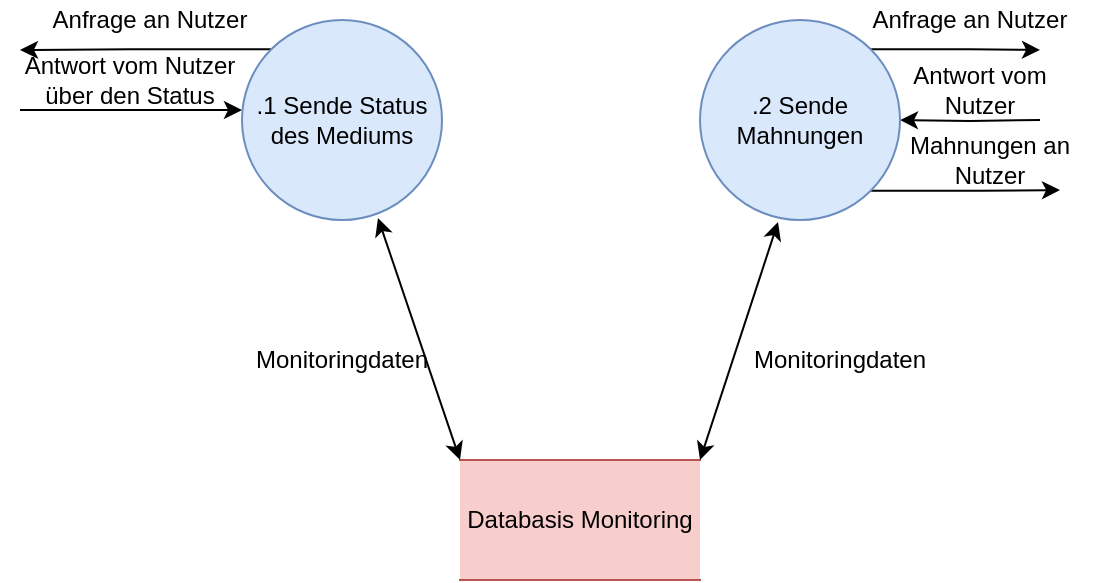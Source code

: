 <mxfile version="12.3.5" type="device" pages="1"><diagram id="_T-B0_ALAFtor9EbS4BB" name="Page-1"><mxGraphModel dx="1357" dy="704" grid="1" gridSize="10" guides="1" tooltips="1" connect="1" arrows="1" fold="1" page="1" pageScale="1" pageWidth="827" pageHeight="1169" math="0" shadow="0"><root><mxCell id="0"/><mxCell id="1" parent="0"/><mxCell id="kdUVtCfL9er1PK0-Dm0c-1" style="edgeStyle=orthogonalEdgeStyle;rounded=0;orthogonalLoop=1;jettySize=auto;html=1;exitX=0;exitY=0;exitDx=0;exitDy=0;fontSize=12;" parent="1" source="y0TxbHuufMpwKnhyG4MW-1" edge="1"><mxGeometry relative="1" as="geometry"><mxPoint x="130" y="85" as="targetPoint"/></mxGeometry></mxCell><mxCell id="kdUVtCfL9er1PK0-Dm0c-2" style="edgeStyle=orthogonalEdgeStyle;rounded=0;orthogonalLoop=1;jettySize=auto;html=1;exitX=0;exitY=0.5;exitDx=0;exitDy=0;fontSize=12;entryX=0;entryY=0.5;entryDx=0;entryDy=0;" parent="1" edge="1"><mxGeometry relative="1" as="geometry"><mxPoint x="130" y="115" as="sourcePoint"/><mxPoint x="241" y="115" as="targetPoint"/></mxGeometry></mxCell><mxCell id="y0TxbHuufMpwKnhyG4MW-1" value=".1 Sende Status des Mediums" style="ellipse;whiteSpace=wrap;html=1;aspect=fixed;fontSize=12;fillColor=#dae8fc;strokeColor=#6c8ebf;" parent="1" vertex="1"><mxGeometry x="241" y="70" width="100" height="100" as="geometry"/></mxCell><mxCell id="kdUVtCfL9er1PK0-Dm0c-11" style="edgeStyle=orthogonalEdgeStyle;rounded=0;orthogonalLoop=1;jettySize=auto;html=1;exitX=1;exitY=0;exitDx=0;exitDy=0;fontSize=12;" parent="1" source="y0TxbHuufMpwKnhyG4MW-2" edge="1"><mxGeometry relative="1" as="geometry"><mxPoint x="640" y="85" as="targetPoint"/></mxGeometry></mxCell><mxCell id="kdUVtCfL9er1PK0-Dm0c-12" style="edgeStyle=orthogonalEdgeStyle;rounded=0;orthogonalLoop=1;jettySize=auto;html=1;exitX=1;exitY=0.5;exitDx=0;exitDy=0;fontSize=12;entryX=1;entryY=0.5;entryDx=0;entryDy=0;" parent="1" target="y0TxbHuufMpwKnhyG4MW-2" edge="1"><mxGeometry relative="1" as="geometry"><mxPoint x="640" y="120" as="sourcePoint"/></mxGeometry></mxCell><mxCell id="3_XPvuOZPhQiq0iqIsvy-1" style="edgeStyle=orthogonalEdgeStyle;rounded=0;orthogonalLoop=1;jettySize=auto;html=1;exitX=1;exitY=1;exitDx=0;exitDy=0;" parent="1" source="y0TxbHuufMpwKnhyG4MW-2" edge="1"><mxGeometry relative="1" as="geometry"><mxPoint x="650" y="155" as="targetPoint"/></mxGeometry></mxCell><mxCell id="y0TxbHuufMpwKnhyG4MW-2" value="&lt;div&gt;.2 Sende Mahnungen&lt;/div&gt;" style="ellipse;whiteSpace=wrap;html=1;aspect=fixed;fontSize=12;fillColor=#dae8fc;strokeColor=#6c8ebf;" parent="1" vertex="1"><mxGeometry x="470" y="70" width="100" height="100" as="geometry"/></mxCell><mxCell id="y0TxbHuufMpwKnhyG4MW-7" value="Anfrage an Nutzer" style="text;html=1;strokeColor=none;fillColor=none;align=center;verticalAlign=middle;whiteSpace=wrap;rounded=0;fontSize=12;" parent="1" vertex="1"><mxGeometry x="140" y="60" width="110" height="20" as="geometry"/></mxCell><mxCell id="y0TxbHuufMpwKnhyG4MW-16" value="Anfrage an Nutzer" style="text;html=1;strokeColor=none;fillColor=none;align=center;verticalAlign=middle;whiteSpace=wrap;rounded=0;fontSize=12;" parent="1" vertex="1"><mxGeometry x="550" y="60" width="110" height="20" as="geometry"/></mxCell><mxCell id="y0TxbHuufMpwKnhyG4MW-17" value="Antwort vom Nutzer" style="text;html=1;strokeColor=none;fillColor=none;align=center;verticalAlign=middle;whiteSpace=wrap;rounded=0;fontSize=12;" parent="1" vertex="1"><mxGeometry x="570" y="95" width="80" height="20" as="geometry"/></mxCell><mxCell id="y0TxbHuufMpwKnhyG4MW-20" value="Databasis Monitoring" style="shape=partialRectangle;whiteSpace=wrap;html=1;left=0;right=0;fillColor=#f8cecc;fontSize=12;strokeColor=#b85450;" parent="1" vertex="1"><mxGeometry x="350" y="290" width="120" height="60" as="geometry"/></mxCell><mxCell id="y0TxbHuufMpwKnhyG4MW-21" value="" style="endArrow=classic;startArrow=classic;html=1;exitX=1;exitY=0;exitDx=0;exitDy=0;fontSize=12;entryX=0.39;entryY=1.01;entryDx=0;entryDy=0;entryPerimeter=0;" parent="1" source="y0TxbHuufMpwKnhyG4MW-20" target="y0TxbHuufMpwKnhyG4MW-2" edge="1"><mxGeometry width="50" height="50" relative="1" as="geometry"><mxPoint x="460" y="190" as="sourcePoint"/><mxPoint x="510" y="140" as="targetPoint"/></mxGeometry></mxCell><mxCell id="y0TxbHuufMpwKnhyG4MW-22" value="" style="endArrow=classic;startArrow=classic;html=1;exitX=0;exitY=0;exitDx=0;exitDy=0;entryX=0.68;entryY=0.99;entryDx=0;entryDy=0;fontSize=12;entryPerimeter=0;" parent="1" source="y0TxbHuufMpwKnhyG4MW-20" target="y0TxbHuufMpwKnhyG4MW-1" edge="1"><mxGeometry width="50" height="50" relative="1" as="geometry"><mxPoint x="130" y="300" as="sourcePoint"/><mxPoint x="180" y="250" as="targetPoint"/></mxGeometry></mxCell><mxCell id="3_XPvuOZPhQiq0iqIsvy-2" value="Mahnungen an Nutzer" style="text;html=1;strokeColor=none;fillColor=none;align=center;verticalAlign=middle;whiteSpace=wrap;rounded=0;" parent="1" vertex="1"><mxGeometry x="560" y="130" width="110" height="20" as="geometry"/></mxCell><mxCell id="3_XPvuOZPhQiq0iqIsvy-3" value="Monitoringdaten" style="text;html=1;strokeColor=none;fillColor=none;align=center;verticalAlign=middle;whiteSpace=wrap;rounded=0;" parent="1" vertex="1"><mxGeometry x="271" y="230" width="40" height="20" as="geometry"/></mxCell><mxCell id="3_XPvuOZPhQiq0iqIsvy-7" value="Monitoringdaten" style="text;html=1;strokeColor=none;fillColor=none;align=center;verticalAlign=middle;whiteSpace=wrap;rounded=0;" parent="1" vertex="1"><mxGeometry x="520" y="230" width="40" height="20" as="geometry"/></mxCell><mxCell id="3_XPvuOZPhQiq0iqIsvy-10" value="Antwort vom Nutzer über den Status" style="text;html=1;strokeColor=none;fillColor=none;align=center;verticalAlign=middle;whiteSpace=wrap;rounded=0;" parent="1" vertex="1"><mxGeometry x="120" y="90" width="130" height="20" as="geometry"/></mxCell></root></mxGraphModel></diagram></mxfile>